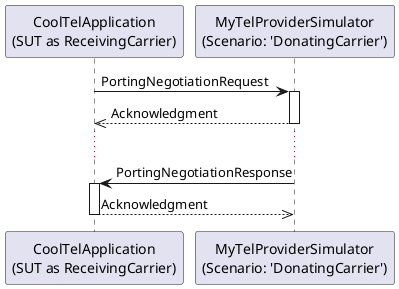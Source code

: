 @startuml

participant "CoolTelApplication\n(SUT as ReceivingCarrier)" as ReceivingCarrier
participant "MyTelProviderSimulator\n(Scenario: 'DonatingCarrier')" as DonatingCarrier


ReceivingCarrier -> DonatingCarrier : PortingNegotiationRequest
activate DonatingCarrier
DonatingCarrier -->> ReceivingCarrier : Acknowledgment
deactivate DonatingCarrier

...

DonatingCarrier -> ReceivingCarrier : PortingNegotiationResponse
activate ReceivingCarrier
ReceivingCarrier -->> DonatingCarrier : Acknowledgment
deactivate ReceivingCarrier

@enduml
